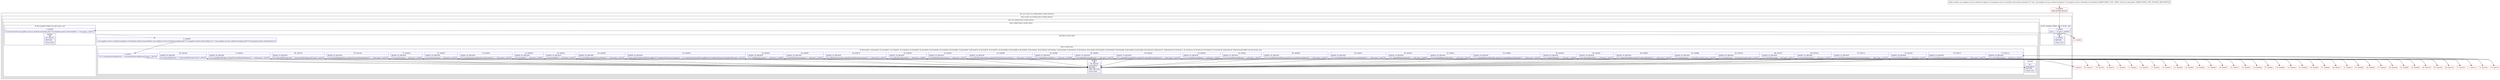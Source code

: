 digraph "CFG forcom.mapbox.services.android.navigation.v5.navigation.metrics.AutoValue_SessionState.equals(Ljava\/lang\/Object;)Z" {
subgraph cluster_Region_376936355 {
label = "R(1:(2:(1:2)|(1:(2:(1:84)|(2:5|(2:(1:83)|(1:85)))))))";
node [shape=record,color=blue];
subgraph cluster_Region_1928328766 {
label = "R(2:(1:2)|(1:(2:(1:84)|(2:5|(2:(1:83)|(1:85))))))";
node [shape=record,color=blue];
subgraph cluster_IfRegion_43051709 {
label = "IF [B:1:0x0001] THEN: R(1:2) ELSE: null";
node [shape=record,color=blue];
Node_1 [shape=record,label="{1\:\ 0x0001|if (r8 == r7) goto L_0x0003\l}"];
subgraph cluster_Region_2119920136 {
label = "R(1:2)";
node [shape=record,color=blue];
Node_2 [shape=record,label="{2\:\ 0x0003|RETURN\l|return true\l}"];
}
}
subgraph cluster_Region_1413165295 {
label = "R(1:(2:(1:84)|(2:5|(2:(1:83)|(1:85)))))";
node [shape=record,color=blue];
subgraph cluster_Region_1508401744 {
label = "R(2:(1:84)|(2:5|(2:(1:83)|(1:85))))";
node [shape=record,color=blue];
subgraph cluster_IfRegion_1554562770 {
label = "IF [B:4:0x0007] THEN: R(1:84) ELSE: null";
node [shape=record,color=blue];
Node_4 [shape=record,label="{4\:\ 0x0007|if ((r8 instanceof com.mapbox.services.android.navigation.p017v5.navigation.metrics.SessionState) != true) goto L_0x0152\l}"];
subgraph cluster_Region_2038862949 {
label = "R(1:84)";
node [shape=record,color=blue];
Node_84 [shape=record,label="{84\:\ 0x0152|RETURN\l|return false\l}"];
}
}
subgraph cluster_Region_463684745 {
label = "R(2:5|(2:(1:83)|(1:85)))";
node [shape=record,color=blue];
Node_5 [shape=record,label="{5\:\ 0x0009|com.mapbox.services.android.navigation.v5.navigation.metrics.SessionState com.mapbox.services.android.navigation.p017v5.navigation.metrics.SessionState r8 = (com.mapbox.services.android.navigation.p017v5.navigation.metrics.SessionState) r8\l}"];
subgraph cluster_Region_1958178802 {
label = "R(2:(1:83)|(1:85))";
node [shape=record,color=blue];
subgraph cluster_IfRegion_1720733725 {
label = "IF [B:6:0x0011, B:8:0x001d, B:10:0x0021, B:12:0x0027, B:14:0x0034, B:16:0x0038, B:18:0x003e, B:20:0x004b, B:22:0x005d, B:24:0x0061, B:26:0x0067, B:28:0x0074, B:30:0x0078, B:32:0x007e, B:34:0x008b, B:36:0x008f, B:38:0x0095, B:40:0x00a2, B:42:0x00a6, B:44:0x00ac, B:46:0x00b9, B:48:0x00c5, B:50:0x00c9, B:52:0x00cf, B:54:0x00dc, B:56:0x00e0, B:58:0x00e6, B:60:0x00f3, B:62:0x00fb, B:64:0x0103, B:66:0x0107, B:68:0x010d, B:70:0x011a, B:72:0x011e, B:74:0x0124, B:76:0x0131, B:78:0x013d, B:80:0x0145, B:82:0x014d] THEN: R(1:83) ELSE: null";
node [shape=record,color=blue];
Node_6 [shape=record,label="{6\:\ 0x0011|if (r7.secondsSinceLastReroute != r8.secondsSinceLastReroute()) goto L_0x0150\l}"];
Node_8 [shape=record,label="{8\:\ 0x001d|ADDED_TO_REGION\l|if (r7.eventRouteProgress.equals(r8.eventRouteProgress()) == false) goto L_0x0150\l}"];
Node_10 [shape=record,label="{10\:\ 0x0021|ADDED_TO_REGION\l|if (r7.eventLocation != null) goto L_0x002a\l}"];
Node_12 [shape=record,label="{12\:\ 0x0027|ADDED_TO_REGION\l|if (r8.eventLocation() != null) goto L_0x0150\l}"];
Node_14 [shape=record,label="{14\:\ 0x0034|ADDED_TO_REGION\l|if (r7.eventLocation.equals(r8.eventLocation()) == false) goto L_0x0150\l}"];
Node_16 [shape=record,label="{16\:\ 0x0038|ADDED_TO_REGION\l|if (r7.eventDate != null) goto L_0x0041\l}"];
Node_18 [shape=record,label="{18\:\ 0x003e|ADDED_TO_REGION\l|if (r8.eventDate() != null) goto L_0x0150\l}"];
Node_20 [shape=record,label="{20\:\ 0x004b|ADDED_TO_REGION\l|if (r7.eventDate.equals(r8.eventDate()) == false) goto L_0x0150\l}"];
Node_22 [shape=record,label="{22\:\ 0x005d|ADDED_TO_REGION\l|if (java.lang.Double.doubleToLongBits(r7.eventRouteDistanceCompleted) != java.lang.Double.doubleToLongBits(r8.eventRouteDistanceCompleted())) goto L_0x0150\l}"];
Node_24 [shape=record,label="{24\:\ 0x0061|ADDED_TO_REGION\l|if (r7.afterEventLocations != null) goto L_0x006a\l}"];
Node_26 [shape=record,label="{26\:\ 0x0067|ADDED_TO_REGION\l|if (r8.afterEventLocations() != null) goto L_0x0150\l}"];
Node_28 [shape=record,label="{28\:\ 0x0074|ADDED_TO_REGION\l|if (r7.afterEventLocations.equals(r8.afterEventLocations()) == false) goto L_0x0150\l}"];
Node_30 [shape=record,label="{30\:\ 0x0078|ADDED_TO_REGION\l|if (r7.beforeEventLocations != null) goto L_0x0081\l}"];
Node_32 [shape=record,label="{32\:\ 0x007e|ADDED_TO_REGION\l|if (r8.beforeEventLocations() != null) goto L_0x0150\l}"];
Node_34 [shape=record,label="{34\:\ 0x008b|ADDED_TO_REGION\l|if (r7.beforeEventLocations.equals(r8.beforeEventLocations()) == false) goto L_0x0150\l}"];
Node_36 [shape=record,label="{36\:\ 0x008f|ADDED_TO_REGION\l|if (r7.originalDirectionRoute != null) goto L_0x0098\l}"];
Node_38 [shape=record,label="{38\:\ 0x0095|ADDED_TO_REGION\l|if (r8.originalDirectionRoute() != null) goto L_0x0150\l}"];
Node_40 [shape=record,label="{40\:\ 0x00a2|ADDED_TO_REGION\l|if (r7.originalDirectionRoute.equals(r8.originalDirectionRoute()) == false) goto L_0x0150\l}"];
Node_42 [shape=record,label="{42\:\ 0x00a6|ADDED_TO_REGION\l|if (r7.currentDirectionRoute != null) goto L_0x00af\l}"];
Node_44 [shape=record,label="{44\:\ 0x00ac|ADDED_TO_REGION\l|if (r8.currentDirectionRoute() != null) goto L_0x0150\l}"];
Node_46 [shape=record,label="{46\:\ 0x00b9|ADDED_TO_REGION\l|if (r7.currentDirectionRoute.equals(r8.currentDirectionRoute()) == false) goto L_0x0150\l}"];
Node_48 [shape=record,label="{48\:\ 0x00c5|ADDED_TO_REGION\l|if (r7.sessionIdentifier.equals(r8.sessionIdentifier()) == false) goto L_0x0150\l}"];
Node_50 [shape=record,label="{50\:\ 0x00c9|ADDED_TO_REGION\l|if (r7.originalRequestIdentifier != null) goto L_0x00d2\l}"];
Node_52 [shape=record,label="{52\:\ 0x00cf|ADDED_TO_REGION\l|if (r8.originalRequestIdentifier() != null) goto L_0x0150\l}"];
Node_54 [shape=record,label="{54\:\ 0x00dc|ADDED_TO_REGION\l|if (r7.originalRequestIdentifier.equals(r8.originalRequestIdentifier()) == false) goto L_0x0150\l}"];
Node_56 [shape=record,label="{56\:\ 0x00e0|ADDED_TO_REGION\l|if (r7.requestIdentifier != null) goto L_0x00e9\l}"];
Node_58 [shape=record,label="{58\:\ 0x00e6|ADDED_TO_REGION\l|if (r8.requestIdentifier() != null) goto L_0x0150\l}"];
Node_60 [shape=record,label="{60\:\ 0x00f3|ADDED_TO_REGION\l|if (r7.requestIdentifier.equals(r8.requestIdentifier()) == false) goto L_0x0150\l}"];
Node_62 [shape=record,label="{62\:\ 0x00fb|ADDED_TO_REGION\l|if (r7.mockLocation != r8.mockLocation()) goto L_0x0150\l}"];
Node_64 [shape=record,label="{64\:\ 0x0103|ADDED_TO_REGION\l|if (r7.rerouteCount != r8.rerouteCount()) goto L_0x0150\l}"];
Node_66 [shape=record,label="{66\:\ 0x0107|ADDED_TO_REGION\l|if (r7.startTimestamp != null) goto L_0x0110\l}"];
Node_68 [shape=record,label="{68\:\ 0x010d|ADDED_TO_REGION\l|if (r8.startTimestamp() != null) goto L_0x0150\l}"];
Node_70 [shape=record,label="{70\:\ 0x011a|ADDED_TO_REGION\l|if (r7.startTimestamp.equals(r8.startTimestamp()) == false) goto L_0x0150\l}"];
Node_72 [shape=record,label="{72\:\ 0x011e|ADDED_TO_REGION\l|if (r7.arrivalTimestamp != null) goto L_0x0127\l}"];
Node_74 [shape=record,label="{74\:\ 0x0124|ADDED_TO_REGION\l|if (r8.arrivalTimestamp() != null) goto L_0x0150\l}"];
Node_76 [shape=record,label="{76\:\ 0x0131|ADDED_TO_REGION\l|if (r7.arrivalTimestamp.equals(r8.arrivalTimestamp()) == false) goto L_0x0150\l}"];
Node_78 [shape=record,label="{78\:\ 0x013d|ADDED_TO_REGION\l|if (r7.locationEngineName.equals(r8.locationEngineName()) == false) goto L_0x0150\l}"];
Node_80 [shape=record,label="{80\:\ 0x0145|ADDED_TO_REGION\l|if (r7.percentInForeground != r8.percentInForeground()) goto L_0x0150\l}"];
Node_82 [shape=record,label="{82\:\ 0x014d|ADDED_TO_REGION\l|if (r7.percentInPortrait != r8.percentInPortrait()) goto L_0x0150\l}"];
subgraph cluster_Region_1859611094 {
label = "R(1:83)";
node [shape=record,color=blue];
Node_83 [shape=record,label="{83\:\ 0x0150|SYNTHETIC\lRETURN\lORIG_RETURN\l|return false\l}"];
}
}
subgraph cluster_Region_2005931248 {
label = "R(1:85)";
node [shape=record,color=blue];
Node_85 [shape=record,label="{85\:\ ?|SYNTHETIC\lRETURN\l|return true\l}"];
}
}
}
}
}
}
}
Node_0 [shape=record,color=red,label="{0\:\ 0x0000|MTH_ENTER_BLOCK\l}"];
Node_3 [shape=record,color=red,label="{3\:\ 0x0004}"];
Node_7 [shape=record,color=red,label="{7\:\ 0x0013}"];
Node_9 [shape=record,color=red,label="{9\:\ 0x001f}"];
Node_11 [shape=record,color=red,label="{11\:\ 0x0023}"];
Node_13 [shape=record,color=red,label="{13\:\ 0x002a}"];
Node_15 [shape=record,color=red,label="{15\:\ 0x0036}"];
Node_17 [shape=record,color=red,label="{17\:\ 0x003a}"];
Node_19 [shape=record,color=red,label="{19\:\ 0x0041}"];
Node_21 [shape=record,color=red,label="{21\:\ 0x004d}"];
Node_23 [shape=record,color=red,label="{23\:\ 0x005f}"];
Node_25 [shape=record,color=red,label="{25\:\ 0x0063}"];
Node_27 [shape=record,color=red,label="{27\:\ 0x006a}"];
Node_29 [shape=record,color=red,label="{29\:\ 0x0076}"];
Node_31 [shape=record,color=red,label="{31\:\ 0x007a}"];
Node_33 [shape=record,color=red,label="{33\:\ 0x0081}"];
Node_35 [shape=record,color=red,label="{35\:\ 0x008d}"];
Node_37 [shape=record,color=red,label="{37\:\ 0x0091}"];
Node_39 [shape=record,color=red,label="{39\:\ 0x0098}"];
Node_41 [shape=record,color=red,label="{41\:\ 0x00a4}"];
Node_43 [shape=record,color=red,label="{43\:\ 0x00a8}"];
Node_45 [shape=record,color=red,label="{45\:\ 0x00af}"];
Node_47 [shape=record,color=red,label="{47\:\ 0x00bb}"];
Node_49 [shape=record,color=red,label="{49\:\ 0x00c7}"];
Node_51 [shape=record,color=red,label="{51\:\ 0x00cb}"];
Node_53 [shape=record,color=red,label="{53\:\ 0x00d2}"];
Node_55 [shape=record,color=red,label="{55\:\ 0x00de}"];
Node_57 [shape=record,color=red,label="{57\:\ 0x00e2}"];
Node_59 [shape=record,color=red,label="{59\:\ 0x00e9}"];
Node_61 [shape=record,color=red,label="{61\:\ 0x00f5}"];
Node_63 [shape=record,color=red,label="{63\:\ 0x00fd}"];
Node_65 [shape=record,color=red,label="{65\:\ 0x0105}"];
Node_67 [shape=record,color=red,label="{67\:\ 0x0109}"];
Node_69 [shape=record,color=red,label="{69\:\ 0x0110}"];
Node_71 [shape=record,color=red,label="{71\:\ 0x011c}"];
Node_73 [shape=record,color=red,label="{73\:\ 0x0120}"];
Node_75 [shape=record,color=red,label="{75\:\ 0x0127}"];
Node_77 [shape=record,color=red,label="{77\:\ 0x0133}"];
Node_79 [shape=record,color=red,label="{79\:\ 0x013f}"];
Node_81 [shape=record,color=red,label="{81\:\ 0x0147}"];
MethodNode[shape=record,label="{public boolean com.mapbox.services.android.navigation.v5.navigation.metrics.AutoValue_SessionState.equals((r7v0 'this' com.mapbox.services.android.navigation.v5.navigation.metrics.AutoValue_SessionState A[IMMUTABLE_TYPE, THIS]), (r8v0 java.lang.Object A[IMMUTABLE_TYPE, METHOD_ARGUMENT])) }"];
MethodNode -> Node_0;
Node_1 -> Node_2;
Node_1 -> Node_3[style=dashed];
Node_4 -> Node_5[style=dashed];
Node_4 -> Node_84;
Node_5 -> Node_6;
Node_6 -> Node_7[style=dashed];
Node_6 -> Node_83;
Node_8 -> Node_9[style=dashed];
Node_8 -> Node_83;
Node_10 -> Node_11[style=dashed];
Node_10 -> Node_13;
Node_12 -> Node_83;
Node_12 -> Node_15[style=dashed];
Node_14 -> Node_15[style=dashed];
Node_14 -> Node_83;
Node_16 -> Node_17[style=dashed];
Node_16 -> Node_19;
Node_18 -> Node_83;
Node_18 -> Node_21[style=dashed];
Node_20 -> Node_21[style=dashed];
Node_20 -> Node_83;
Node_22 -> Node_23[style=dashed];
Node_22 -> Node_83;
Node_24 -> Node_25[style=dashed];
Node_24 -> Node_27;
Node_26 -> Node_83;
Node_26 -> Node_29[style=dashed];
Node_28 -> Node_29[style=dashed];
Node_28 -> Node_83;
Node_30 -> Node_31[style=dashed];
Node_30 -> Node_33;
Node_32 -> Node_83;
Node_32 -> Node_35[style=dashed];
Node_34 -> Node_35[style=dashed];
Node_34 -> Node_83;
Node_36 -> Node_37[style=dashed];
Node_36 -> Node_39;
Node_38 -> Node_83;
Node_38 -> Node_41[style=dashed];
Node_40 -> Node_41[style=dashed];
Node_40 -> Node_83;
Node_42 -> Node_43[style=dashed];
Node_42 -> Node_45;
Node_44 -> Node_83;
Node_44 -> Node_47[style=dashed];
Node_46 -> Node_47[style=dashed];
Node_46 -> Node_83;
Node_48 -> Node_49[style=dashed];
Node_48 -> Node_83;
Node_50 -> Node_51[style=dashed];
Node_50 -> Node_53;
Node_52 -> Node_83;
Node_52 -> Node_55[style=dashed];
Node_54 -> Node_55[style=dashed];
Node_54 -> Node_83;
Node_56 -> Node_57[style=dashed];
Node_56 -> Node_59;
Node_58 -> Node_83;
Node_58 -> Node_61[style=dashed];
Node_60 -> Node_61[style=dashed];
Node_60 -> Node_83;
Node_62 -> Node_63[style=dashed];
Node_62 -> Node_83;
Node_64 -> Node_65[style=dashed];
Node_64 -> Node_83;
Node_66 -> Node_67[style=dashed];
Node_66 -> Node_69;
Node_68 -> Node_83;
Node_68 -> Node_71[style=dashed];
Node_70 -> Node_71[style=dashed];
Node_70 -> Node_83;
Node_72 -> Node_73[style=dashed];
Node_72 -> Node_75;
Node_74 -> Node_83;
Node_74 -> Node_77[style=dashed];
Node_76 -> Node_77[style=dashed];
Node_76 -> Node_83;
Node_78 -> Node_79[style=dashed];
Node_78 -> Node_83;
Node_80 -> Node_81[style=dashed];
Node_80 -> Node_83;
Node_82 -> Node_83;
Node_82 -> Node_85[style=dashed];
Node_0 -> Node_1;
Node_3 -> Node_4;
Node_7 -> Node_8;
Node_9 -> Node_10;
Node_11 -> Node_12;
Node_13 -> Node_14;
Node_15 -> Node_16;
Node_17 -> Node_18;
Node_19 -> Node_20;
Node_21 -> Node_22;
Node_23 -> Node_24;
Node_25 -> Node_26;
Node_27 -> Node_28;
Node_29 -> Node_30;
Node_31 -> Node_32;
Node_33 -> Node_34;
Node_35 -> Node_36;
Node_37 -> Node_38;
Node_39 -> Node_40;
Node_41 -> Node_42;
Node_43 -> Node_44;
Node_45 -> Node_46;
Node_47 -> Node_48;
Node_49 -> Node_50;
Node_51 -> Node_52;
Node_53 -> Node_54;
Node_55 -> Node_56;
Node_57 -> Node_58;
Node_59 -> Node_60;
Node_61 -> Node_62;
Node_63 -> Node_64;
Node_65 -> Node_66;
Node_67 -> Node_68;
Node_69 -> Node_70;
Node_71 -> Node_72;
Node_73 -> Node_74;
Node_75 -> Node_76;
Node_77 -> Node_78;
Node_79 -> Node_80;
Node_81 -> Node_82;
}

